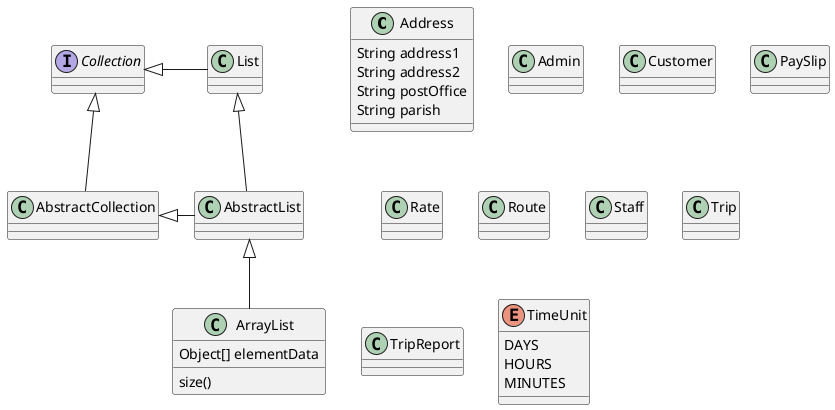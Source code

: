 @startuml
'https://plantuml.com/class-diagram

class Address{
     String address1
     String address2
     String postOffice
     String parish
}
class Admin
class Customer
class PaySlip
class Rate
class Route
class Staff
class Trip
class TripReport
interface Collection

List <|-- AbstractList
Collection <|-- AbstractCollection

Collection <|- List
AbstractCollection <|- AbstractList
AbstractList <|-- ArrayList



class ArrayList {
Object[] elementData
size()
}

enum TimeUnit {
DAYS
HOURS
MINUTES
}

@enduml